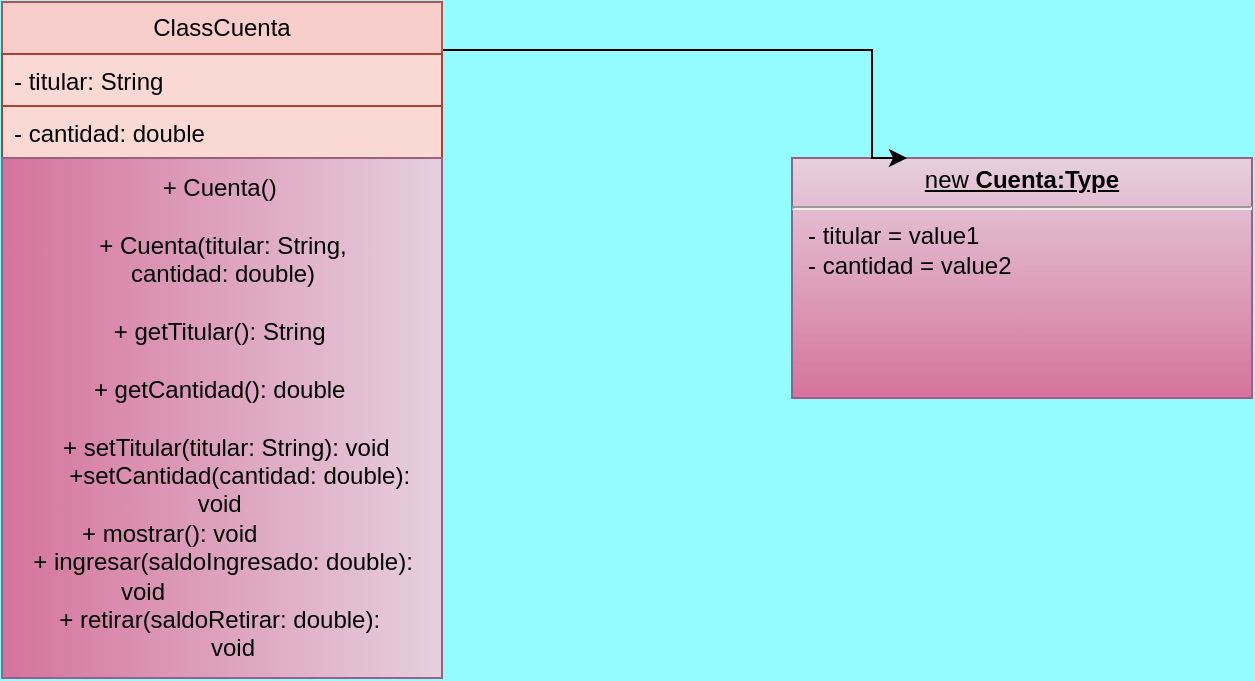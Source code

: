 <mxfile version="21.6.8" type="github">
  <diagram name="Página-1" id="eCp4bgU8Sb1_hOatNqFA">
    <mxGraphModel dx="880" dy="446" grid="1" gridSize="10" guides="1" tooltips="1" connect="1" arrows="1" fold="1" page="1" pageScale="1" pageWidth="827" pageHeight="1169" background="#94FBFF" math="0" shadow="0">
      <root>
        <mxCell id="0" />
        <mxCell id="1" parent="0" />
        <mxCell id="AjPdIi-b3gTqN4PaRdsS-2" value="&lt;p style=&quot;margin:0px;margin-top:4px;text-align:center;text-decoration:underline;&quot;&gt;new&lt;b&gt;&amp;nbsp;Cuenta:Type&lt;/b&gt;&lt;/p&gt;&lt;hr&gt;&lt;p style=&quot;margin:0px;margin-left:8px;&quot;&gt;- titular = value1&lt;br&gt;- cantidad = value2&lt;br&gt;&lt;br&gt;&lt;/p&gt;" style="verticalAlign=top;align=left;overflow=fill;fontSize=12;fontFamily=Helvetica;html=1;whiteSpace=wrap;fillColor=#e6d0de;gradientColor=#d5739d;strokeColor=#996185;" parent="1" vertex="1">
          <mxGeometry x="500" y="190" width="230" height="120" as="geometry" />
        </mxCell>
        <mxCell id="AjPdIi-b3gTqN4PaRdsS-10" style="edgeStyle=orthogonalEdgeStyle;rounded=0;orthogonalLoop=1;jettySize=auto;html=1;entryX=0.25;entryY=0;entryDx=0;entryDy=0;" parent="1" target="AjPdIi-b3gTqN4PaRdsS-2" edge="1">
          <mxGeometry relative="1" as="geometry">
            <mxPoint x="320" y="135" as="sourcePoint" />
            <mxPoint x="540" y="180" as="targetPoint" />
            <Array as="points">
              <mxPoint x="320" y="136" />
              <mxPoint x="540" y="136" />
            </Array>
          </mxGeometry>
        </mxCell>
        <mxCell id="AjPdIi-b3gTqN4PaRdsS-11" value="ClassCuenta " style="swimlane;fontStyle=0;childLayout=stackLayout;horizontal=1;startSize=26;fillColor=#f8cecc;horizontalStack=0;resizeParent=1;resizeParentMax=0;resizeLast=0;collapsible=1;marginBottom=0;whiteSpace=wrap;html=1;strokeColor=#b85450;" parent="1" vertex="1">
          <mxGeometry x="105" y="112" width="220" height="78" as="geometry" />
        </mxCell>
        <mxCell id="AjPdIi-b3gTqN4PaRdsS-12" value="- titular: String   " style="text;strokeColor=#ae4132;fillColor=#fad9d5;align=left;verticalAlign=top;spacingLeft=4;spacingRight=4;overflow=hidden;rotatable=0;points=[[0,0.5],[1,0.5]];portConstraint=eastwest;whiteSpace=wrap;html=1;" parent="AjPdIi-b3gTqN4PaRdsS-11" vertex="1">
          <mxGeometry y="26" width="220" height="26" as="geometry" />
        </mxCell>
        <mxCell id="AjPdIi-b3gTqN4PaRdsS-14" value="- cantidad: double" style="text;strokeColor=#ae4132;fillColor=#fad9d5;align=left;verticalAlign=top;spacingLeft=4;spacingRight=4;overflow=hidden;rotatable=0;points=[[0,0.5],[1,0.5]];portConstraint=eastwest;whiteSpace=wrap;html=1;" parent="AjPdIi-b3gTqN4PaRdsS-11" vertex="1">
          <mxGeometry y="52" width="220" height="26" as="geometry" />
        </mxCell>
        <mxCell id="AjPdIi-b3gTqN4PaRdsS-33" value="+ Cuenta()&amp;nbsp;&lt;br&gt;&lt;br&gt;+&amp;nbsp;Cuenta(titular: String,&lt;br&gt;&lt;span style=&quot;background-color: initial;&quot;&gt;cantidad: double)&lt;br&gt;&lt;br&gt;&lt;/span&gt;&lt;span style=&quot;background-color: initial;&quot;&gt;+ getTitular(): String&amp;nbsp;&lt;br&gt;&amp;nbsp; &amp;nbsp; &amp;nbsp; &amp;nbsp; &amp;nbsp; &amp;nbsp;&amp;nbsp;&lt;br&gt;&lt;/span&gt;&lt;span style=&quot;background-color: initial;&quot;&gt;+ getCantidad(): double&amp;nbsp; &lt;br&gt;&amp;nbsp; &amp;nbsp; &amp;nbsp; &amp;nbsp; &amp;nbsp;&amp;nbsp;&lt;/span&gt;&lt;span style=&quot;background-color: initial;&quot;&gt;&lt;br&gt;&lt;/span&gt;&lt;div&gt;&lt;div&gt;&amp;nbsp;+ setTitular(titular: String): void&lt;/div&gt;&lt;div&gt;&amp;nbsp; &amp;nbsp; &amp;nbsp;+setCantidad(cantidad: double):&lt;/div&gt;&lt;div&gt;void&amp;nbsp;&lt;/div&gt;&lt;div&gt;&amp;nbsp;+ mostrar(): void&amp;nbsp; &amp;nbsp; &amp;nbsp; &amp;nbsp; &amp;nbsp; &amp;nbsp; &amp;nbsp; &amp;nbsp; &amp;nbsp;&lt;/div&gt;&lt;div&gt;&amp;nbsp;+ ingresar(saldoIngresado: double):&amp;nbsp;&lt;/div&gt;&lt;div&gt;&amp;nbsp; &amp;nbsp; void&amp;nbsp; &amp;nbsp; &amp;nbsp; &amp;nbsp; &amp;nbsp; &amp;nbsp; &amp;nbsp; &amp;nbsp; &amp;nbsp; &amp;nbsp; &amp;nbsp; &amp;nbsp; &amp;nbsp; &amp;nbsp;&amp;nbsp;&lt;/div&gt;&lt;div&gt;&amp;nbsp; + retirar(saldoRetirar: double):&amp;nbsp; &amp;nbsp;&lt;/div&gt;&lt;div&gt;&amp;nbsp; &amp;nbsp; void&amp;nbsp;&lt;/div&gt;&lt;/div&gt;" style="text;html=1;align=center;verticalAlign=middle;resizable=0;points=[];autosize=1;strokeColor=#996185;fillColor=#e6d0de;rotation=0;gradientColor=#d5739d;direction=south;" parent="1" vertex="1">
          <mxGeometry x="105" y="190" width="220" height="260" as="geometry" />
        </mxCell>
      </root>
    </mxGraphModel>
  </diagram>
</mxfile>
